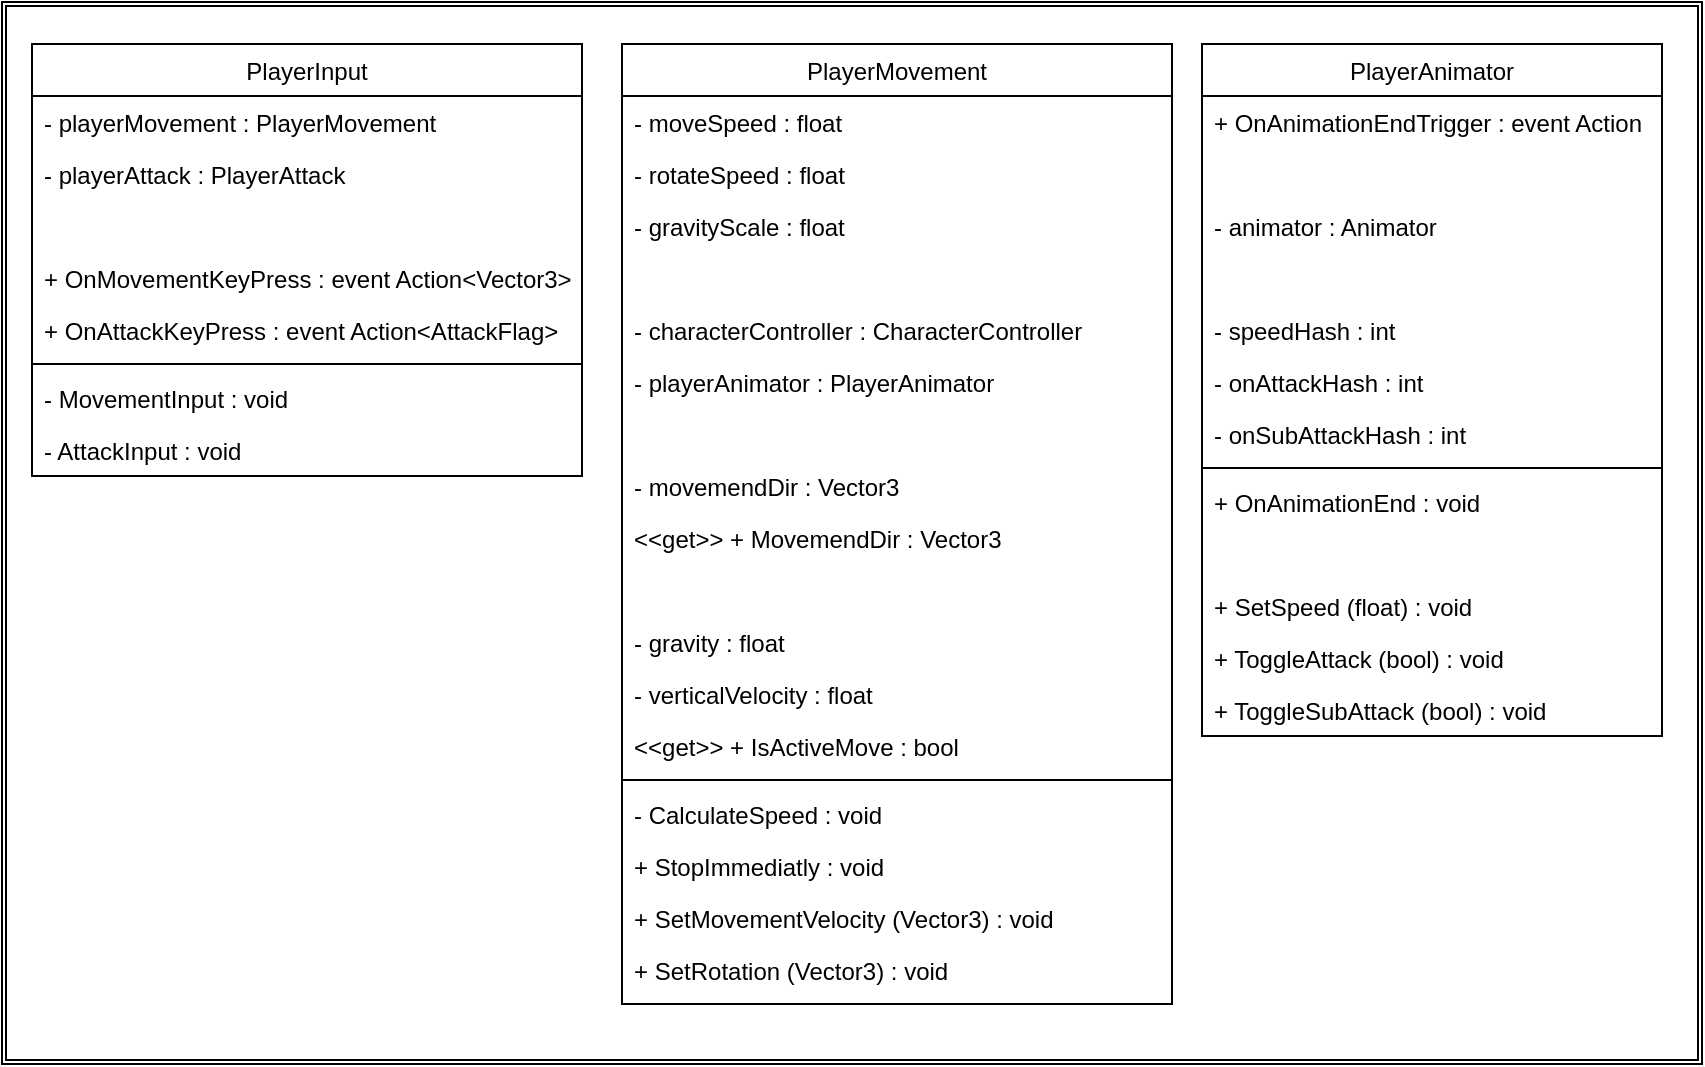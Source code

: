 <mxfile>
    <diagram id="mGqBOApeeGtkTvTiNo7e" name="페이지-1">
        <mxGraphModel dx="1014" dy="563" grid="1" gridSize="10" guides="1" tooltips="1" connect="1" arrows="1" fold="1" page="1" pageScale="1" pageWidth="1169" pageHeight="827" background="none" math="0" shadow="0">
            <root>
                <mxCell id="0"/>
                <mxCell id="1" parent="0"/>
                <mxCell id="108" value="" style="shape=ext;double=1;rounded=0;whiteSpace=wrap;html=1;fontColor=#F0F0F0;strokeColor=default;fillColor=default;" parent="1" vertex="1">
                    <mxGeometry x="20" y="19" width="850" height="531" as="geometry"/>
                </mxCell>
                <mxCell id="28" value="PlayerInput" style="swimlane;fontStyle=0;align=center;verticalAlign=top;childLayout=stackLayout;horizontal=1;startSize=26;horizontalStack=0;resizeParent=1;resizeLast=0;collapsible=1;marginBottom=0;rounded=0;shadow=0;strokeWidth=1;spacingTop=0;" parent="1" vertex="1">
                    <mxGeometry x="35" y="40" width="275" height="216" as="geometry">
                        <mxRectangle x="220" y="90" width="160" height="26" as="alternateBounds"/>
                    </mxGeometry>
                </mxCell>
                <mxCell id="35" value="- playerMovement : PlayerMovement" style="text;align=left;verticalAlign=top;spacingLeft=4;spacingRight=4;overflow=hidden;rotatable=0;points=[[0,0.5],[1,0.5]];portConstraint=eastwest;rounded=0;shadow=0;html=0;" parent="28" vertex="1">
                    <mxGeometry y="26" width="275" height="26" as="geometry"/>
                </mxCell>
                <mxCell id="29" value="- playerAttack : PlayerAttack" style="text;align=left;verticalAlign=top;spacingLeft=4;spacingRight=4;overflow=hidden;rotatable=0;points=[[0,0.5],[1,0.5]];portConstraint=eastwest;rounded=0;shadow=0;html=0;" parent="28" vertex="1">
                    <mxGeometry y="52" width="275" height="26" as="geometry"/>
                </mxCell>
                <mxCell id="147" value=" " style="text;align=left;verticalAlign=top;spacingLeft=4;spacingRight=4;overflow=hidden;rotatable=0;points=[[0,0.5],[1,0.5]];portConstraint=eastwest;rounded=0;shadow=0;html=0;" parent="28" vertex="1">
                    <mxGeometry y="78" width="275" height="26" as="geometry"/>
                </mxCell>
                <mxCell id="109" value="+ OnMovementKeyPress : event Action&lt;Vector3&gt;" style="text;align=left;verticalAlign=top;spacingLeft=4;spacingRight=4;overflow=hidden;rotatable=0;points=[[0,0.5],[1,0.5]];portConstraint=eastwest;rounded=0;shadow=0;html=0;" parent="28" vertex="1">
                    <mxGeometry y="104" width="275" height="26" as="geometry"/>
                </mxCell>
                <mxCell id="110" value="+ OnAttackKeyPress : event Action&lt;AttackFlag&gt;" style="text;align=left;verticalAlign=top;spacingLeft=4;spacingRight=4;overflow=hidden;rotatable=0;points=[[0,0.5],[1,0.5]];portConstraint=eastwest;rounded=0;shadow=0;html=0;" parent="28" vertex="1">
                    <mxGeometry y="130" width="275" height="26" as="geometry"/>
                </mxCell>
                <mxCell id="30" value="" style="line;html=1;strokeWidth=1;align=left;verticalAlign=middle;spacingTop=-1;spacingLeft=3;spacingRight=3;rotatable=0;labelPosition=right;points=[];portConstraint=eastwest;" parent="28" vertex="1">
                    <mxGeometry y="156" width="275" height="8" as="geometry"/>
                </mxCell>
                <mxCell id="33" value="- MovementInput : void" style="text;align=left;verticalAlign=top;spacingLeft=4;spacingRight=4;overflow=hidden;rotatable=0;points=[[0,0.5],[1,0.5]];portConstraint=eastwest;rounded=0;shadow=0;html=0;" parent="28" vertex="1">
                    <mxGeometry y="164" width="275" height="26" as="geometry"/>
                </mxCell>
                <mxCell id="111" value="- AttackInput : void" style="text;align=left;verticalAlign=top;spacingLeft=4;spacingRight=4;overflow=hidden;rotatable=0;points=[[0,0.5],[1,0.5]];portConstraint=eastwest;rounded=0;shadow=0;html=0;" parent="28" vertex="1">
                    <mxGeometry y="190" width="275" height="26" as="geometry"/>
                </mxCell>
                <mxCell id="112" value="PlayerMovement" style="swimlane;fontStyle=0;align=center;verticalAlign=top;childLayout=stackLayout;horizontal=1;startSize=26;horizontalStack=0;resizeParent=1;resizeLast=0;collapsible=1;marginBottom=0;rounded=0;shadow=0;strokeWidth=1;spacingTop=0;" parent="1" vertex="1">
                    <mxGeometry x="330" y="40" width="275" height="480" as="geometry">
                        <mxRectangle x="220" y="90" width="160" height="26" as="alternateBounds"/>
                    </mxGeometry>
                </mxCell>
                <mxCell id="113" value="- moveSpeed : float" style="text;align=left;verticalAlign=top;spacingLeft=4;spacingRight=4;overflow=hidden;rotatable=0;points=[[0,0.5],[1,0.5]];portConstraint=eastwest;rounded=0;shadow=0;html=0;" parent="112" vertex="1">
                    <mxGeometry y="26" width="275" height="26" as="geometry"/>
                </mxCell>
                <mxCell id="114" value="- rotateSpeed : float" style="text;align=left;verticalAlign=top;spacingLeft=4;spacingRight=4;overflow=hidden;rotatable=0;points=[[0,0.5],[1,0.5]];portConstraint=eastwest;rounded=0;shadow=0;html=0;" parent="112" vertex="1">
                    <mxGeometry y="52" width="275" height="26" as="geometry"/>
                </mxCell>
                <mxCell id="115" value="- gravityScale : float" style="text;align=left;verticalAlign=top;spacingLeft=4;spacingRight=4;overflow=hidden;rotatable=0;points=[[0,0.5],[1,0.5]];portConstraint=eastwest;rounded=0;shadow=0;html=0;" parent="112" vertex="1">
                    <mxGeometry y="78" width="275" height="26" as="geometry"/>
                </mxCell>
                <mxCell id="125" value=" " style="text;align=left;verticalAlign=top;spacingLeft=4;spacingRight=4;overflow=hidden;rotatable=0;points=[[0,0.5],[1,0.5]];portConstraint=eastwest;rounded=0;shadow=0;html=0;" parent="112" vertex="1">
                    <mxGeometry y="104" width="275" height="26" as="geometry"/>
                </mxCell>
                <mxCell id="116" value="- characterController : CharacterController" style="text;align=left;verticalAlign=top;spacingLeft=4;spacingRight=4;overflow=hidden;rotatable=0;points=[[0,0.5],[1,0.5]];portConstraint=eastwest;rounded=0;shadow=0;html=0;" parent="112" vertex="1">
                    <mxGeometry y="130" width="275" height="26" as="geometry"/>
                </mxCell>
                <mxCell id="121" value="- playerAnimator : PlayerAnimator" style="text;align=left;verticalAlign=top;spacingLeft=4;spacingRight=4;overflow=hidden;rotatable=0;points=[[0,0.5],[1,0.5]];portConstraint=eastwest;rounded=0;shadow=0;html=0;" parent="112" vertex="1">
                    <mxGeometry y="156" width="275" height="26" as="geometry"/>
                </mxCell>
                <mxCell id="124" value=" " style="text;align=left;verticalAlign=top;spacingLeft=4;spacingRight=4;overflow=hidden;rotatable=0;points=[[0,0.5],[1,0.5]];portConstraint=eastwest;rounded=0;shadow=0;html=0;" parent="112" vertex="1">
                    <mxGeometry y="182" width="275" height="26" as="geometry"/>
                </mxCell>
                <mxCell id="122" value="- movemendDir : Vector3" style="text;align=left;verticalAlign=top;spacingLeft=4;spacingRight=4;overflow=hidden;rotatable=0;points=[[0,0.5],[1,0.5]];portConstraint=eastwest;rounded=0;shadow=0;html=0;" parent="112" vertex="1">
                    <mxGeometry y="208" width="275" height="26" as="geometry"/>
                </mxCell>
                <mxCell id="123" value="&lt;&lt;get&gt;&gt; + MovemendDir : Vector3" style="text;align=left;verticalAlign=top;spacingLeft=4;spacingRight=4;overflow=hidden;rotatable=0;points=[[0,0.5],[1,0.5]];portConstraint=eastwest;rounded=0;shadow=0;html=0;" parent="112" vertex="1">
                    <mxGeometry y="234" width="275" height="26" as="geometry"/>
                </mxCell>
                <mxCell id="127" value=" " style="text;align=left;verticalAlign=top;spacingLeft=4;spacingRight=4;overflow=hidden;rotatable=0;points=[[0,0.5],[1,0.5]];portConstraint=eastwest;rounded=0;shadow=0;html=0;" parent="112" vertex="1">
                    <mxGeometry y="260" width="275" height="26" as="geometry"/>
                </mxCell>
                <mxCell id="126" value="- gravity : float" style="text;align=left;verticalAlign=top;spacingLeft=4;spacingRight=4;overflow=hidden;rotatable=0;points=[[0,0.5],[1,0.5]];portConstraint=eastwest;rounded=0;shadow=0;html=0;" parent="112" vertex="1">
                    <mxGeometry y="286" width="275" height="26" as="geometry"/>
                </mxCell>
                <mxCell id="128" value="- verticalVelocity : float" style="text;align=left;verticalAlign=top;spacingLeft=4;spacingRight=4;overflow=hidden;rotatable=0;points=[[0,0.5],[1,0.5]];portConstraint=eastwest;rounded=0;shadow=0;html=0;" parent="112" vertex="1">
                    <mxGeometry y="312" width="275" height="26" as="geometry"/>
                </mxCell>
                <mxCell id="129" value="&lt;&lt;get&gt;&gt; + IsActiveMove : bool" style="text;align=left;verticalAlign=top;spacingLeft=4;spacingRight=4;overflow=hidden;rotatable=0;points=[[0,0.5],[1,0.5]];portConstraint=eastwest;rounded=0;shadow=0;html=0;" parent="112" vertex="1">
                    <mxGeometry y="338" width="275" height="26" as="geometry"/>
                </mxCell>
                <mxCell id="117" value="" style="line;html=1;strokeWidth=1;align=left;verticalAlign=middle;spacingTop=-1;spacingLeft=3;spacingRight=3;rotatable=0;labelPosition=right;points=[];portConstraint=eastwest;" parent="112" vertex="1">
                    <mxGeometry y="364" width="275" height="8" as="geometry"/>
                </mxCell>
                <mxCell id="118" value="- CalculateSpeed : void" style="text;align=left;verticalAlign=top;spacingLeft=4;spacingRight=4;overflow=hidden;rotatable=0;points=[[0,0.5],[1,0.5]];portConstraint=eastwest;rounded=0;shadow=0;html=0;" parent="112" vertex="1">
                    <mxGeometry y="372" width="275" height="26" as="geometry"/>
                </mxCell>
                <mxCell id="119" value="+ StopImmediatly : void" style="text;align=left;verticalAlign=top;spacingLeft=4;spacingRight=4;overflow=hidden;rotatable=0;points=[[0,0.5],[1,0.5]];portConstraint=eastwest;rounded=0;shadow=0;html=0;" parent="112" vertex="1">
                    <mxGeometry y="398" width="275" height="26" as="geometry"/>
                </mxCell>
                <mxCell id="130" value="+ SetMovementVelocity (Vector3) : void" style="text;align=left;verticalAlign=top;spacingLeft=4;spacingRight=4;overflow=hidden;rotatable=0;points=[[0,0.5],[1,0.5]];portConstraint=eastwest;rounded=0;shadow=0;html=0;" parent="112" vertex="1">
                    <mxGeometry y="424" width="275" height="26" as="geometry"/>
                </mxCell>
                <mxCell id="131" value="+ SetRotation (Vector3) : void" style="text;align=left;verticalAlign=top;spacingLeft=4;spacingRight=4;overflow=hidden;rotatable=0;points=[[0,0.5],[1,0.5]];portConstraint=eastwest;rounded=0;shadow=0;html=0;" parent="112" vertex="1">
                    <mxGeometry y="450" width="275" height="26" as="geometry"/>
                </mxCell>
                <mxCell id="132" value="PlayerAnimator" style="swimlane;fontStyle=0;align=center;verticalAlign=top;childLayout=stackLayout;horizontal=1;startSize=26;horizontalStack=0;resizeParent=1;resizeLast=0;collapsible=1;marginBottom=0;rounded=0;shadow=0;strokeWidth=1;spacingTop=0;" parent="1" vertex="1">
                    <mxGeometry x="620" y="40" width="230" height="346" as="geometry">
                        <mxRectangle x="220" y="90" width="160" height="26" as="alternateBounds"/>
                    </mxGeometry>
                </mxCell>
                <mxCell id="135" value="+ OnAnimationEndTrigger : event Action" style="text;align=left;verticalAlign=top;spacingLeft=4;spacingRight=4;overflow=hidden;rotatable=0;points=[[0,0.5],[1,0.5]];portConstraint=eastwest;rounded=0;shadow=0;html=0;" parent="132" vertex="1">
                    <mxGeometry y="26" width="230" height="26" as="geometry"/>
                </mxCell>
                <mxCell id="133" value=" " style="text;align=left;verticalAlign=top;spacingLeft=4;spacingRight=4;overflow=hidden;rotatable=0;points=[[0,0.5],[1,0.5]];portConstraint=eastwest;rounded=0;shadow=0;html=0;" parent="132" vertex="1">
                    <mxGeometry y="52" width="230" height="26" as="geometry"/>
                </mxCell>
                <mxCell id="134" value="- animator : Animator" style="text;align=left;verticalAlign=top;spacingLeft=4;spacingRight=4;overflow=hidden;rotatable=0;points=[[0,0.5],[1,0.5]];portConstraint=eastwest;rounded=0;shadow=0;html=0;" parent="132" vertex="1">
                    <mxGeometry y="78" width="230" height="26" as="geometry"/>
                </mxCell>
                <mxCell id="140" value=" " style="text;align=left;verticalAlign=top;spacingLeft=4;spacingRight=4;overflow=hidden;rotatable=0;points=[[0,0.5],[1,0.5]];portConstraint=eastwest;rounded=0;shadow=0;html=0;" parent="132" vertex="1">
                    <mxGeometry y="104" width="230" height="26" as="geometry"/>
                </mxCell>
                <mxCell id="142" value="- speedHash : int" style="text;align=left;verticalAlign=top;spacingLeft=4;spacingRight=4;overflow=hidden;rotatable=0;points=[[0,0.5],[1,0.5]];portConstraint=eastwest;rounded=0;shadow=0;html=0;" parent="132" vertex="1">
                    <mxGeometry y="130" width="230" height="26" as="geometry"/>
                </mxCell>
                <mxCell id="143" value="- onAttackHash : int" style="text;align=left;verticalAlign=top;spacingLeft=4;spacingRight=4;overflow=hidden;rotatable=0;points=[[0,0.5],[1,0.5]];portConstraint=eastwest;rounded=0;shadow=0;html=0;" parent="132" vertex="1">
                    <mxGeometry y="156" width="230" height="26" as="geometry"/>
                </mxCell>
                <mxCell id="141" value="- onSubAttackHash : int" style="text;align=left;verticalAlign=top;spacingLeft=4;spacingRight=4;overflow=hidden;rotatable=0;points=[[0,0.5],[1,0.5]];portConstraint=eastwest;rounded=0;shadow=0;html=0;" parent="132" vertex="1">
                    <mxGeometry y="182" width="230" height="26" as="geometry"/>
                </mxCell>
                <mxCell id="137" value="" style="line;html=1;strokeWidth=1;align=left;verticalAlign=middle;spacingTop=-1;spacingLeft=3;spacingRight=3;rotatable=0;labelPosition=right;points=[];portConstraint=eastwest;" parent="132" vertex="1">
                    <mxGeometry y="208" width="230" height="8" as="geometry"/>
                </mxCell>
                <mxCell id="138" value="+ OnAnimationEnd : void" style="text;align=left;verticalAlign=top;spacingLeft=4;spacingRight=4;overflow=hidden;rotatable=0;points=[[0,0.5],[1,0.5]];portConstraint=eastwest;rounded=0;shadow=0;html=0;" parent="132" vertex="1">
                    <mxGeometry y="216" width="230" height="26" as="geometry"/>
                </mxCell>
                <mxCell id="139" value=" " style="text;align=left;verticalAlign=top;spacingLeft=4;spacingRight=4;overflow=hidden;rotatable=0;points=[[0,0.5],[1,0.5]];portConstraint=eastwest;rounded=0;shadow=0;html=0;" parent="132" vertex="1">
                    <mxGeometry y="242" width="230" height="26" as="geometry"/>
                </mxCell>
                <mxCell id="144" value="+ SetSpeed (float) : void" style="text;align=left;verticalAlign=top;spacingLeft=4;spacingRight=4;overflow=hidden;rotatable=0;points=[[0,0.5],[1,0.5]];portConstraint=eastwest;rounded=0;shadow=0;html=0;" parent="132" vertex="1">
                    <mxGeometry y="268" width="230" height="26" as="geometry"/>
                </mxCell>
                <mxCell id="145" value="+ ToggleAttack (bool) : void" style="text;align=left;verticalAlign=top;spacingLeft=4;spacingRight=4;overflow=hidden;rotatable=0;points=[[0,0.5],[1,0.5]];portConstraint=eastwest;rounded=0;shadow=0;html=0;" parent="132" vertex="1">
                    <mxGeometry y="294" width="230" height="26" as="geometry"/>
                </mxCell>
                <mxCell id="146" value="+ ToggleSubAttack (bool) : void" style="text;align=left;verticalAlign=top;spacingLeft=4;spacingRight=4;overflow=hidden;rotatable=0;points=[[0,0.5],[1,0.5]];portConstraint=eastwest;rounded=0;shadow=0;html=0;" parent="132" vertex="1">
                    <mxGeometry y="320" width="230" height="26" as="geometry"/>
                </mxCell>
            </root>
        </mxGraphModel>
    </diagram>
</mxfile>